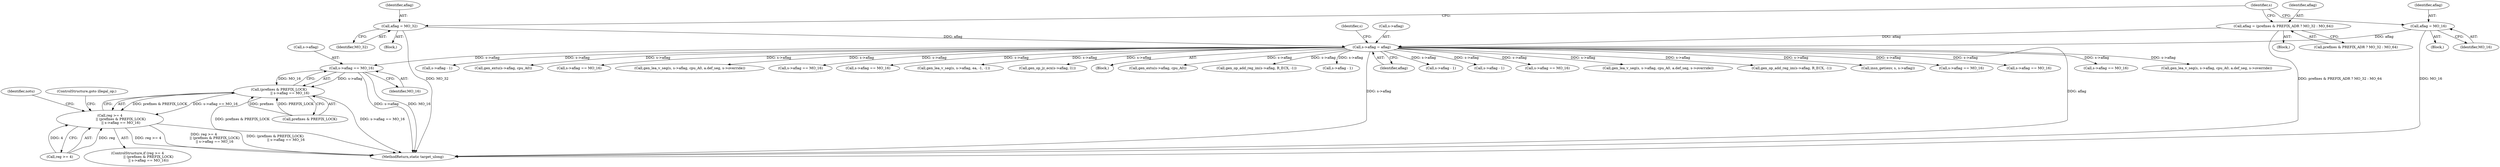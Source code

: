 digraph "0_qemu_30663fd26c0307e414622c7a8607fbc04f92ec14@pointer" {
"1010078" [label="(Call,s->aflag == MO_16)"];
"1001012" [label="(Call,s->aflag = aflag)"];
"1000999" [label="(Call,aflag = MO_32)"];
"1001004" [label="(Call,aflag = MO_16)"];
"1000959" [label="(Call,aflag = (prefixes & PREFIX_ADR ? MO_32 : MO_64))"];
"1010074" [label="(Call,(prefixes & PREFIX_LOCK)\n                    || s->aflag == MO_16)"];
"1010070" [label="(Call,reg >= 4\n                    || (prefixes & PREFIX_LOCK)\n                    || s->aflag == MO_16)"];
"1010070" [label="(Call,reg >= 4\n                    || (prefixes & PREFIX_LOCK)\n                    || s->aflag == MO_16)"];
"1010087" [label="(Identifier,notu)"];
"1003826" [label="(Call,insn_get(env, s, s->aflag))"];
"1010247" [label="(Call,s->aflag == MO_16)"];
"1010415" [label="(Call,s->aflag == MO_16)"];
"1001006" [label="(Identifier,MO_16)"];
"1000961" [label="(Call,prefixes & PREFIX_ADR ? MO_32 : MO_64)"];
"1000960" [label="(Identifier,aflag)"];
"1010113" [label="(Call,s->aflag == MO_16)"];
"1000998" [label="(Block,)"];
"1001003" [label="(Block,)"];
"1010075" [label="(Call,prefixes & PREFIX_LOCK)"];
"1010702" [label="(Call,gen_lea_v_seg(s, s->aflag, cpu_A0, a.def_seg, s->override))"];
"1008886" [label="(Call,s->aflag - 1)"];
"1008582" [label="(Call,gen_extu(s->aflag, cpu_A0))"];
"1001009" [label="(Identifier,s)"];
"1001004" [label="(Call,aflag = MO_16)"];
"1000945" [label="(Block,)"];
"1010667" [label="(Call,s->aflag == MO_16)"];
"1010082" [label="(Identifier,MO_16)"];
"1007047" [label="(Call,gen_lea_v_seg(s, s->aflag, cpu_A0, a.def_seg, s->override))"];
"1010510" [label="(Call,s->aflag == MO_16)"];
"1001005" [label="(Identifier,aflag)"];
"1010048" [label="(Call,s->aflag == MO_16)"];
"1001001" [label="(Identifier,MO_32)"];
"1003778" [label="(Call,gen_lea_v_seg(s, s->aflag, ea, -1, -1))"];
"1007963" [label="(Call,gen_op_jz_ecx(s->aflag, l1))"];
"1010074" [label="(Call,(prefixes & PREFIX_LOCK)\n                    || s->aflag == MO_16)"];
"1010078" [label="(Call,s->aflag == MO_16)"];
"1010079" [label="(Call,s->aflag)"];
"1000567" [label="(Block,)"];
"1003881" [label="(Call,gen_extu(s->aflag, cpu_A0))"];
"1000999" [label="(Call,aflag = MO_32)"];
"1007924" [label="(Call,gen_op_add_reg_im(s->aflag, R_ECX, -1))"];
"1009016" [label="(Call,s->aflag - 1)"];
"1000959" [label="(Call,aflag = (prefixes & PREFIX_ADR ? MO_32 : MO_64))"];
"1001016" [label="(Identifier,aflag)"];
"1001000" [label="(Identifier,aflag)"];
"1001019" [label="(Identifier,s)"];
"1010069" [label="(ControlStructure,if (reg >= 4\n                    || (prefixes & PREFIX_LOCK)\n                    || s->aflag == MO_16))"];
"1010071" [label="(Call,reg >= 4)"];
"1009188" [label="(Call,s->aflag - 1)"];
"1011840" [label="(MethodReturn,static target_ulong)"];
"1001012" [label="(Call,s->aflag = aflag)"];
"1010084" [label="(ControlStructure,goto illegal_op;)"];
"1008968" [label="(Call,s->aflag - 1)"];
"1010536" [label="(Call,s->aflag == MO_16)"];
"1010282" [label="(Call,gen_lea_v_seg(s, s->aflag, cpu_A0, a.def_seg, s->override))"];
"1007948" [label="(Call,gen_op_add_reg_im(s->aflag, R_ECX, -1))"];
"1001013" [label="(Call,s->aflag)"];
"1010078" -> "1010074"  [label="AST: "];
"1010078" -> "1010082"  [label="CFG: "];
"1010079" -> "1010078"  [label="AST: "];
"1010082" -> "1010078"  [label="AST: "];
"1010074" -> "1010078"  [label="CFG: "];
"1010078" -> "1011840"  [label="DDG: MO_16"];
"1010078" -> "1011840"  [label="DDG: s->aflag"];
"1010078" -> "1010074"  [label="DDG: s->aflag"];
"1010078" -> "1010074"  [label="DDG: MO_16"];
"1001012" -> "1010078"  [label="DDG: s->aflag"];
"1001012" -> "1000567"  [label="AST: "];
"1001012" -> "1001016"  [label="CFG: "];
"1001013" -> "1001012"  [label="AST: "];
"1001016" -> "1001012"  [label="AST: "];
"1001019" -> "1001012"  [label="CFG: "];
"1001012" -> "1011840"  [label="DDG: aflag"];
"1001012" -> "1011840"  [label="DDG: s->aflag"];
"1000999" -> "1001012"  [label="DDG: aflag"];
"1001004" -> "1001012"  [label="DDG: aflag"];
"1000959" -> "1001012"  [label="DDG: aflag"];
"1001012" -> "1003778"  [label="DDG: s->aflag"];
"1001012" -> "1003826"  [label="DDG: s->aflag"];
"1001012" -> "1003881"  [label="DDG: s->aflag"];
"1001012" -> "1007047"  [label="DDG: s->aflag"];
"1001012" -> "1007924"  [label="DDG: s->aflag"];
"1001012" -> "1007948"  [label="DDG: s->aflag"];
"1001012" -> "1007963"  [label="DDG: s->aflag"];
"1001012" -> "1008582"  [label="DDG: s->aflag"];
"1001012" -> "1008886"  [label="DDG: s->aflag"];
"1001012" -> "1008968"  [label="DDG: s->aflag"];
"1001012" -> "1009016"  [label="DDG: s->aflag"];
"1001012" -> "1009188"  [label="DDG: s->aflag"];
"1001012" -> "1010048"  [label="DDG: s->aflag"];
"1001012" -> "1010113"  [label="DDG: s->aflag"];
"1001012" -> "1010247"  [label="DDG: s->aflag"];
"1001012" -> "1010282"  [label="DDG: s->aflag"];
"1001012" -> "1010415"  [label="DDG: s->aflag"];
"1001012" -> "1010510"  [label="DDG: s->aflag"];
"1001012" -> "1010536"  [label="DDG: s->aflag"];
"1001012" -> "1010667"  [label="DDG: s->aflag"];
"1001012" -> "1010702"  [label="DDG: s->aflag"];
"1000999" -> "1000998"  [label="AST: "];
"1000999" -> "1001001"  [label="CFG: "];
"1001000" -> "1000999"  [label="AST: "];
"1001001" -> "1000999"  [label="AST: "];
"1001009" -> "1000999"  [label="CFG: "];
"1000999" -> "1011840"  [label="DDG: MO_32"];
"1001004" -> "1001003"  [label="AST: "];
"1001004" -> "1001006"  [label="CFG: "];
"1001005" -> "1001004"  [label="AST: "];
"1001006" -> "1001004"  [label="AST: "];
"1001009" -> "1001004"  [label="CFG: "];
"1001004" -> "1011840"  [label="DDG: MO_16"];
"1000959" -> "1000945"  [label="AST: "];
"1000959" -> "1000961"  [label="CFG: "];
"1000960" -> "1000959"  [label="AST: "];
"1000961" -> "1000959"  [label="AST: "];
"1001009" -> "1000959"  [label="CFG: "];
"1000959" -> "1011840"  [label="DDG: prefixes & PREFIX_ADR ? MO_32 : MO_64"];
"1010074" -> "1010070"  [label="AST: "];
"1010074" -> "1010075"  [label="CFG: "];
"1010075" -> "1010074"  [label="AST: "];
"1010070" -> "1010074"  [label="CFG: "];
"1010074" -> "1011840"  [label="DDG: prefixes & PREFIX_LOCK"];
"1010074" -> "1011840"  [label="DDG: s->aflag == MO_16"];
"1010074" -> "1010070"  [label="DDG: prefixes & PREFIX_LOCK"];
"1010074" -> "1010070"  [label="DDG: s->aflag == MO_16"];
"1010075" -> "1010074"  [label="DDG: prefixes"];
"1010075" -> "1010074"  [label="DDG: PREFIX_LOCK"];
"1010070" -> "1010069"  [label="AST: "];
"1010070" -> "1010071"  [label="CFG: "];
"1010071" -> "1010070"  [label="AST: "];
"1010084" -> "1010070"  [label="CFG: "];
"1010087" -> "1010070"  [label="CFG: "];
"1010070" -> "1011840"  [label="DDG: reg >= 4\n                    || (prefixes & PREFIX_LOCK)\n                    || s->aflag == MO_16"];
"1010070" -> "1011840"  [label="DDG: (prefixes & PREFIX_LOCK)\n                    || s->aflag == MO_16"];
"1010070" -> "1011840"  [label="DDG: reg >= 4"];
"1010071" -> "1010070"  [label="DDG: reg"];
"1010071" -> "1010070"  [label="DDG: 4"];
}
